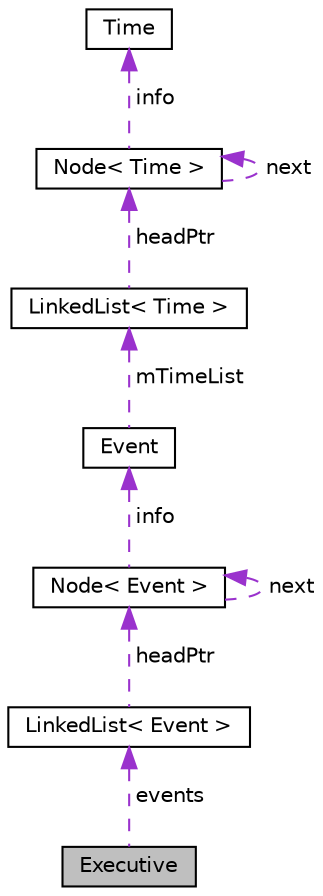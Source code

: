 digraph "Executive"
{
  edge [fontname="Helvetica",fontsize="10",labelfontname="Helvetica",labelfontsize="10"];
  node [fontname="Helvetica",fontsize="10",shape=record];
  Node1 [label="Executive",height=0.2,width=0.4,color="black", fillcolor="grey75", style="filled", fontcolor="black"];
  Node2 -> Node1 [dir="back",color="darkorchid3",fontsize="10",style="dashed",label=" events" ,fontname="Helvetica"];
  Node2 [label="LinkedList\< Event \>",height=0.2,width=0.4,color="black", fillcolor="white", style="filled",URL="$classLinkedList.html"];
  Node3 -> Node2 [dir="back",color="darkorchid3",fontsize="10",style="dashed",label=" headPtr" ,fontname="Helvetica"];
  Node3 [label="Node\< Event \>",height=0.2,width=0.4,color="black", fillcolor="white", style="filled",URL="$classNode.html"];
  Node4 -> Node3 [dir="back",color="darkorchid3",fontsize="10",style="dashed",label=" info" ,fontname="Helvetica"];
  Node4 [label="Event",height=0.2,width=0.4,color="black", fillcolor="white", style="filled",URL="$classEvent.html"];
  Node5 -> Node4 [dir="back",color="darkorchid3",fontsize="10",style="dashed",label=" mTimeList" ,fontname="Helvetica"];
  Node5 [label="LinkedList\< Time \>",height=0.2,width=0.4,color="black", fillcolor="white", style="filled",URL="$classLinkedList.html"];
  Node6 -> Node5 [dir="back",color="darkorchid3",fontsize="10",style="dashed",label=" headPtr" ,fontname="Helvetica"];
  Node6 [label="Node\< Time \>",height=0.2,width=0.4,color="black", fillcolor="white", style="filled",URL="$classNode.html"];
  Node6 -> Node6 [dir="back",color="darkorchid3",fontsize="10",style="dashed",label=" next" ,fontname="Helvetica"];
  Node7 -> Node6 [dir="back",color="darkorchid3",fontsize="10",style="dashed",label=" info" ,fontname="Helvetica"];
  Node7 [label="Time",height=0.2,width=0.4,color="black", fillcolor="white", style="filled",URL="$classTime.html"];
  Node3 -> Node3 [dir="back",color="darkorchid3",fontsize="10",style="dashed",label=" next" ,fontname="Helvetica"];
}
